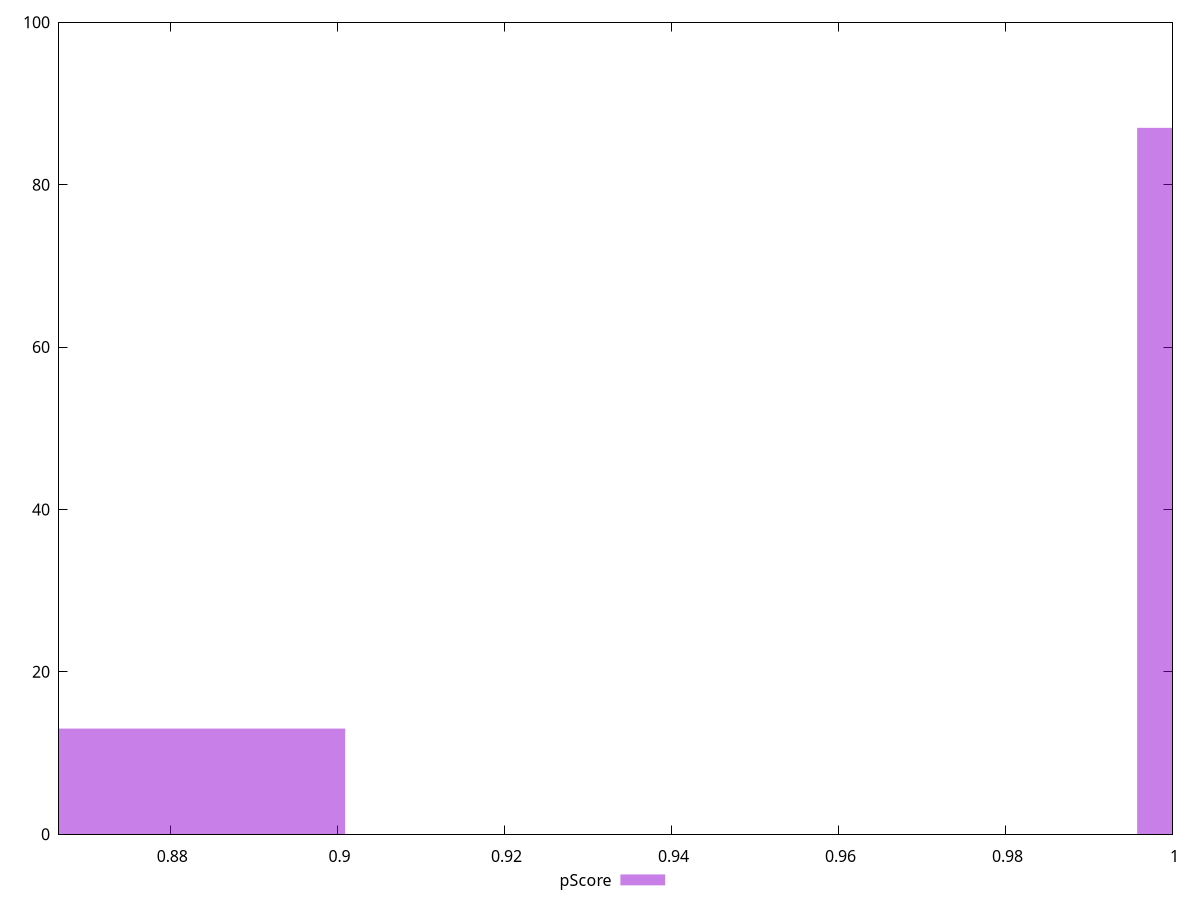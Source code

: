 reset

$pScore <<EOF
0.8535140472287852 13
1.0431838355018486 87
EOF

set key outside below
set boxwidth 0.09483489413653169
set xrange [0.8666666666666667:1]
set yrange [0:100]
set trange [0:100]
set style fill transparent solid 0.5 noborder
set terminal svg size 640, 490 enhanced background rgb 'white'
set output "report_00018_2021-02-10T15-25-16.877Z/uses-http2/samples/pages+cached+noadtech+nomedia/pScore/histogram.svg"

plot $pScore title "pScore" with boxes

reset
